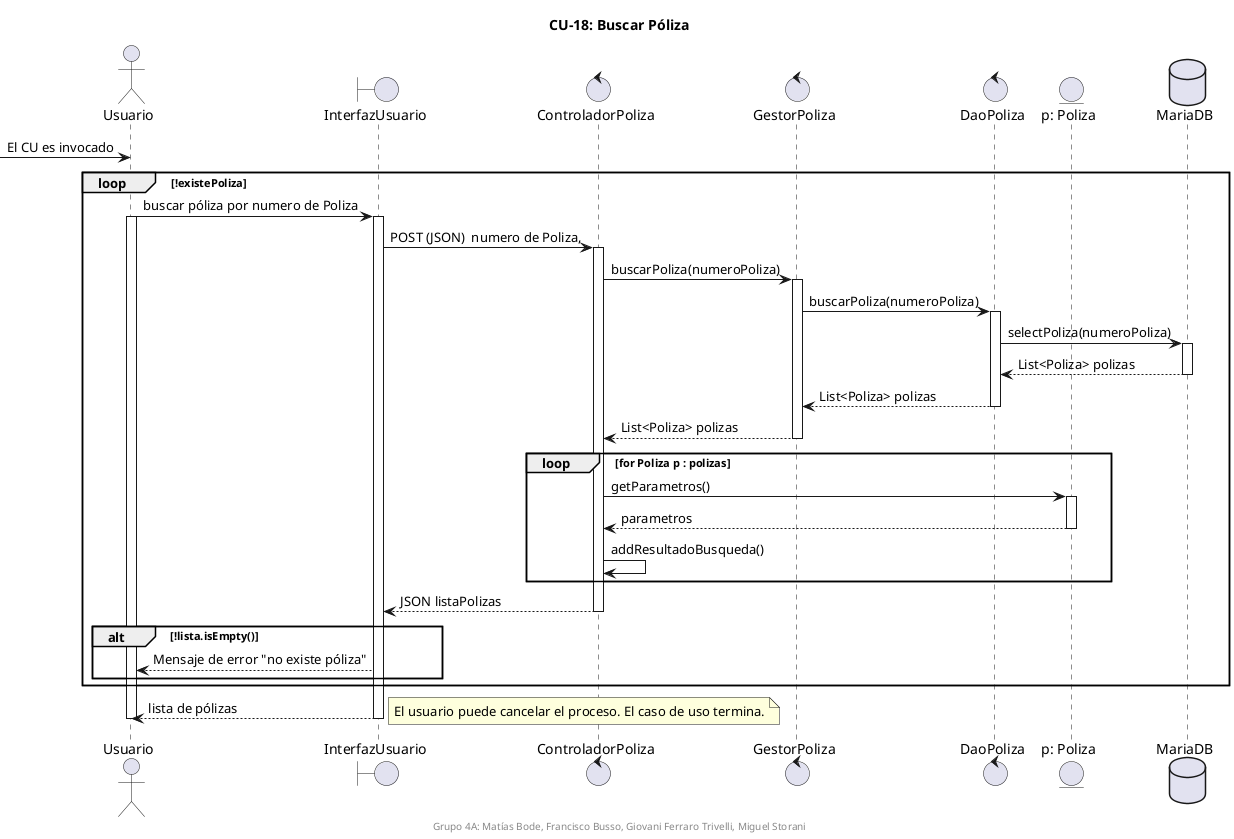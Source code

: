 @startuml

title CU-18: Buscar Póliza
center footer Grupo 4A: Matías Bode, Francisco Busso, Giovani Ferraro Trivelli, Miguel Storani

actor Usuario
boundary InterfazUsuario
control ControladorPoliza
control GestorPoliza
control DaoPoliza
entity "p: Poliza" as poliza
database MariaDB

-> Usuario : El CU es invocado

loop !existePoliza

Usuario -> InterfazUsuario : buscar póliza por numero de Poliza
activate Usuario
activate InterfazUsuario

InterfazUsuario -> ControladorPoliza : POST (JSON)  numero de Poliza, 

activate ControladorPoliza
ControladorPoliza -> GestorPoliza : buscarPoliza(numeroPoliza)

activate GestorPoliza

GestorPoliza -> DaoPoliza : buscarPoliza(numeroPoliza)

activate DaoPoliza
DaoPoliza -> MariaDB : selectPoliza(numeroPoliza)
activate MariaDB
MariaDB --> DaoPoliza : List<Poliza> polizas
deactivate MariaDB
DaoPoliza --> GestorPoliza : List<Poliza> polizas
deactivate DaoPoliza
GestorPoliza --> ControladorPoliza: List<Poliza> polizas
deactivate GestorPoliza
loop for Poliza p : polizas
	ControladorPoliza -> poliza : getParametros()
	activate poliza
	poliza --> ControladorPoliza : parametros
	deactivate poliza
	ControladorPoliza -> ControladorPoliza : addResultadoBusqueda()
end loop
ControladorPoliza --> InterfazUsuario : JSON listaPolizas
deactivate ControladorPoliza

deactivate DaoPoliza
alt !lista.isEmpty()
Usuario <-- InterfazUsuario : Mensaje de error "no existe póliza"

end
end

Usuario <-- InterfazUsuario : lista de pólizas
deactivate InterfazUsuario

deactivate Usuario

note right
	El usuario puede cancelar el proceso. El caso de uso termina.
end note

@enduml
